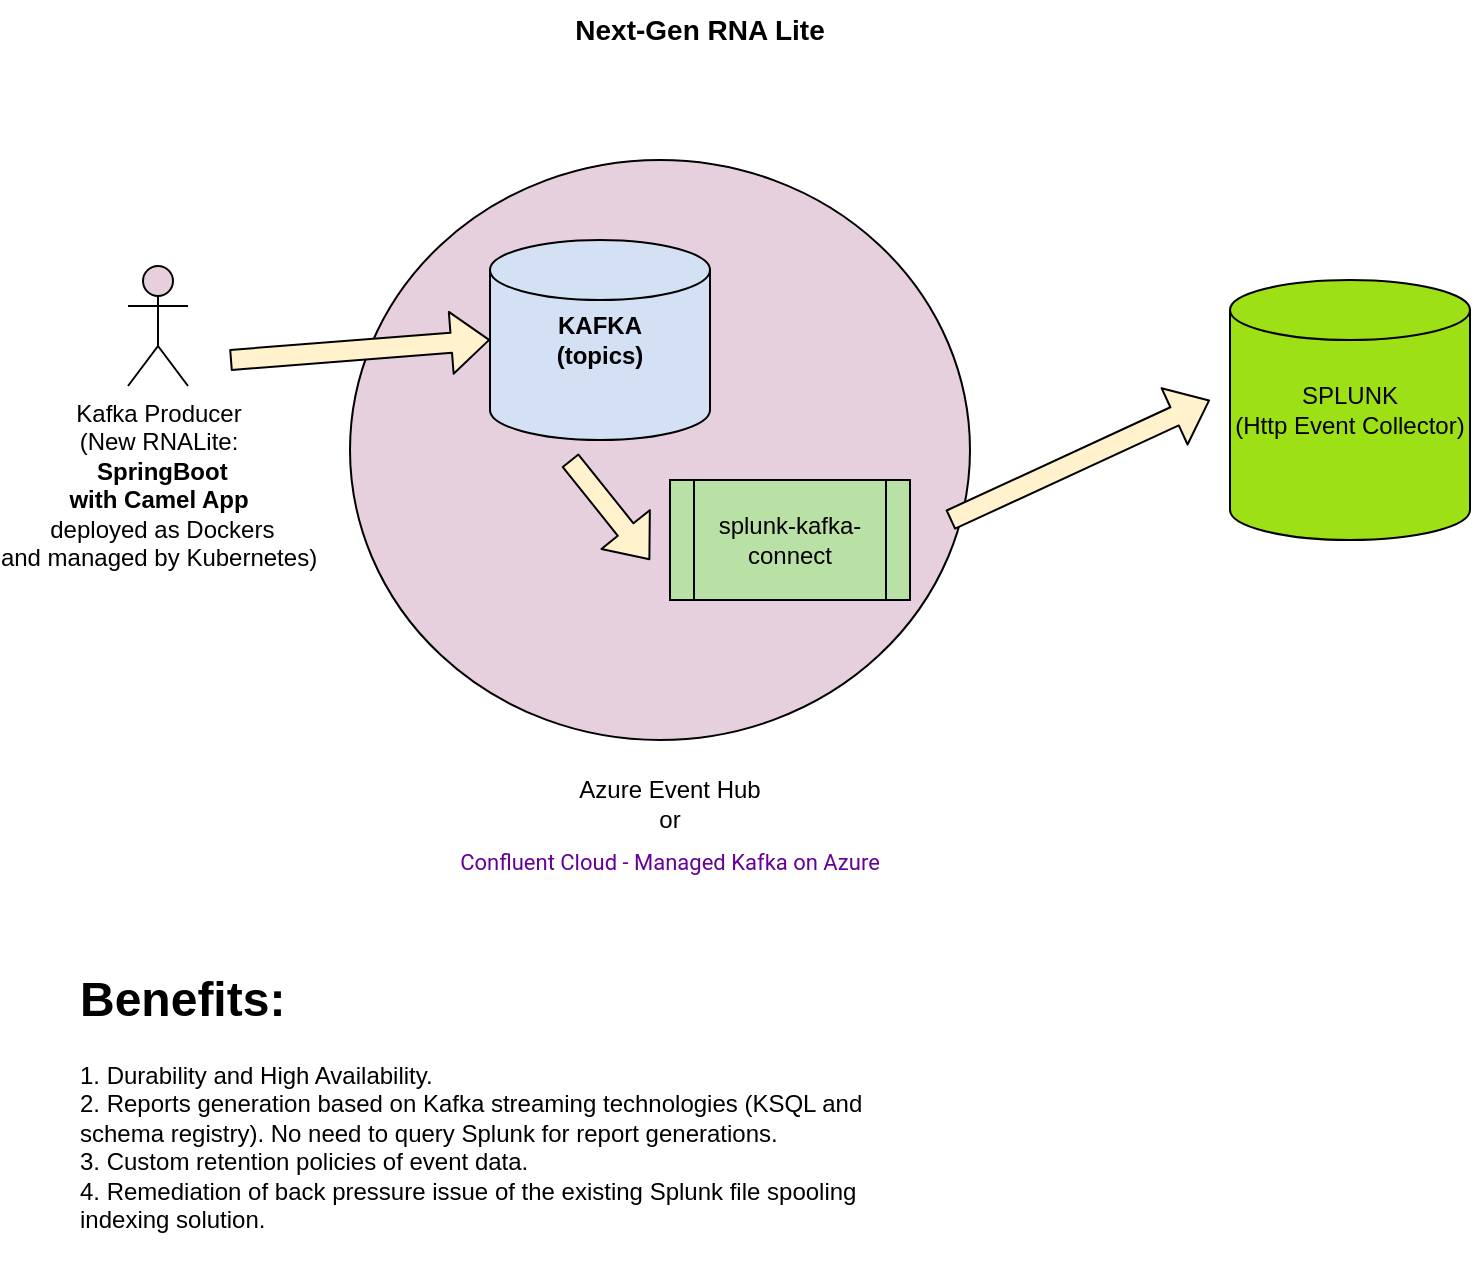 <mxfile version="13.6.6" type="github">
  <diagram id="zpSBYh-TakH2NZ2DYpdP" name="Page-1">
    <mxGraphModel dx="1097" dy="685" grid="1" gridSize="10" guides="1" tooltips="1" connect="1" arrows="1" fold="1" page="1" pageScale="1" pageWidth="850" pageHeight="1100" math="0" shadow="0">
      <root>
        <mxCell id="0" />
        <mxCell id="1" parent="0" />
        <mxCell id="xg92BUE5WByUhW0lsfQ8-13" value="" style="ellipse;whiteSpace=wrap;html=1;fillColor=#E6D0DE;" parent="1" vertex="1">
          <mxGeometry x="180" y="150" width="310" height="290" as="geometry" />
        </mxCell>
        <mxCell id="xg92BUE5WByUhW0lsfQ8-1" value="&lt;b&gt;KAFKA&lt;br&gt;(topics)&lt;/b&gt;" style="shape=cylinder2;whiteSpace=wrap;html=1;boundedLbl=1;backgroundOutline=1;size=15;fillColor=#D4E1F5;" parent="1" vertex="1">
          <mxGeometry x="250" y="190" width="110" height="100" as="geometry" />
        </mxCell>
        <mxCell id="xg92BUE5WByUhW0lsfQ8-2" value="splunk-kafka-connect" style="shape=process;whiteSpace=wrap;html=1;backgroundOutline=1;fillColor=#B9E0A5;" parent="1" vertex="1">
          <mxGeometry x="340" y="310" width="120" height="60" as="geometry" />
        </mxCell>
        <mxCell id="xg92BUE5WByUhW0lsfQ8-3" value="SPLUNK&lt;br&gt;(Http Event Collector)" style="shape=cylinder2;whiteSpace=wrap;html=1;boundedLbl=1;backgroundOutline=1;size=15;fillColor=#9DE016;" parent="1" vertex="1">
          <mxGeometry x="620" y="210" width="120" height="130" as="geometry" />
        </mxCell>
        <mxCell id="xg92BUE5WByUhW0lsfQ8-10" value="" style="shape=flexArrow;endArrow=classic;html=1;fillColor=#FFF2CC;" parent="1" edge="1">
          <mxGeometry width="50" height="50" relative="1" as="geometry">
            <mxPoint x="290" y="300" as="sourcePoint" />
            <mxPoint x="330" y="350" as="targetPoint" />
          </mxGeometry>
        </mxCell>
        <mxCell id="xg92BUE5WByUhW0lsfQ8-11" value="" style="shape=flexArrow;endArrow=classic;html=1;fillColor=#FFF2CC;" parent="1" edge="1">
          <mxGeometry width="50" height="50" relative="1" as="geometry">
            <mxPoint x="480" y="330" as="sourcePoint" />
            <mxPoint x="610" y="270" as="targetPoint" />
          </mxGeometry>
        </mxCell>
        <mxCell id="xg92BUE5WByUhW0lsfQ8-14" value="Kafka Producer&lt;br&gt;(New RNALite:&lt;br&gt;&amp;nbsp;&lt;b&gt;SpringBoot&lt;br&gt;with Camel App&lt;/b&gt;&lt;br&gt;&amp;nbsp;deployed as Dockers&lt;br&gt;and managed by Kubernetes)" style="shape=umlActor;verticalLabelPosition=bottom;verticalAlign=top;html=1;outlineConnect=0;fillColor=#E6D0DE;" parent="1" vertex="1">
          <mxGeometry x="69" y="203" width="30" height="60" as="geometry" />
        </mxCell>
        <mxCell id="xg92BUE5WByUhW0lsfQ8-15" value="" style="shape=flexArrow;endArrow=classic;html=1;entryX=0.226;entryY=0.31;entryDx=0;entryDy=0;entryPerimeter=0;fillColor=#FFF2CC;" parent="1" target="xg92BUE5WByUhW0lsfQ8-13" edge="1">
          <mxGeometry width="50" height="50" relative="1" as="geometry">
            <mxPoint x="120" y="250" as="sourcePoint" />
            <mxPoint x="170" y="200" as="targetPoint" />
          </mxGeometry>
        </mxCell>
        <mxCell id="xg92BUE5WByUhW0lsfQ8-16" value="Azure Event Hub&lt;br&gt;or&lt;br&gt;&lt;a href=&quot;https://www.confluent.io/blog/confluent-cloud-fully-managed-kafka-on-microsoft-azure/&quot; style=&quot;color: rgb(102 , 0 , 153) ; cursor: pointer ; font-family: &amp;#34;roboto&amp;#34; , &amp;#34;arial&amp;#34; , sans-serif ; text-align: left ; background-color: rgb(255 , 255 , 255)&quot;&gt;&lt;h3 class=&quot;LC20lb DKV0Md&quot; style=&quot;font-weight: normal ; margin: 0px 0px 3px ; padding: 4px 0px 0px ; display: inline-block ; line-height: 1.3&quot;&gt;&lt;font style=&quot;font-size: 11px&quot;&gt;Confluent Cloud - Managed Kafka on Azure&lt;/font&gt;&lt;/h3&gt;&lt;/a&gt;" style="text;html=1;strokeColor=none;fillColor=none;align=center;verticalAlign=middle;whiteSpace=wrap;rounded=0;" parent="1" vertex="1">
          <mxGeometry x="220" y="430" width="240" height="110" as="geometry" />
        </mxCell>
        <mxCell id="hypkmHDY_TjVGPaCAVM4-1" value="&lt;b&gt;&lt;font style=&quot;font-size: 14px&quot;&gt;Next-Gen RNA Lite&lt;/font&gt;&lt;/b&gt;" style="text;html=1;strokeColor=none;fillColor=none;align=center;verticalAlign=middle;whiteSpace=wrap;rounded=0;" vertex="1" parent="1">
          <mxGeometry x="250" y="70" width="210" height="30" as="geometry" />
        </mxCell>
        <mxCell id="hypkmHDY_TjVGPaCAVM4-2" value="&lt;h1&gt;Benefits:&lt;/h1&gt;&lt;div&gt;1. Durability and High Availability.&lt;/div&gt;&lt;div&gt;2. Reports generation based on Kafka streaming technologies (KSQL and schema registry). No need to query Splunk for report generations.&lt;/div&gt;&lt;div&gt;3. Custom retention policies of event data.&lt;/div&gt;&lt;div&gt;4. Remediation of back pressure issue of the existing Splunk file spooling indexing solution.&lt;/div&gt;&lt;div&gt;&lt;br&gt;&lt;/div&gt;" style="text;html=1;strokeColor=none;fillColor=none;spacing=5;spacingTop=-20;whiteSpace=wrap;overflow=hidden;rounded=0;" vertex="1" parent="1">
          <mxGeometry x="40" y="550" width="410" height="150" as="geometry" />
        </mxCell>
      </root>
    </mxGraphModel>
  </diagram>
</mxfile>
